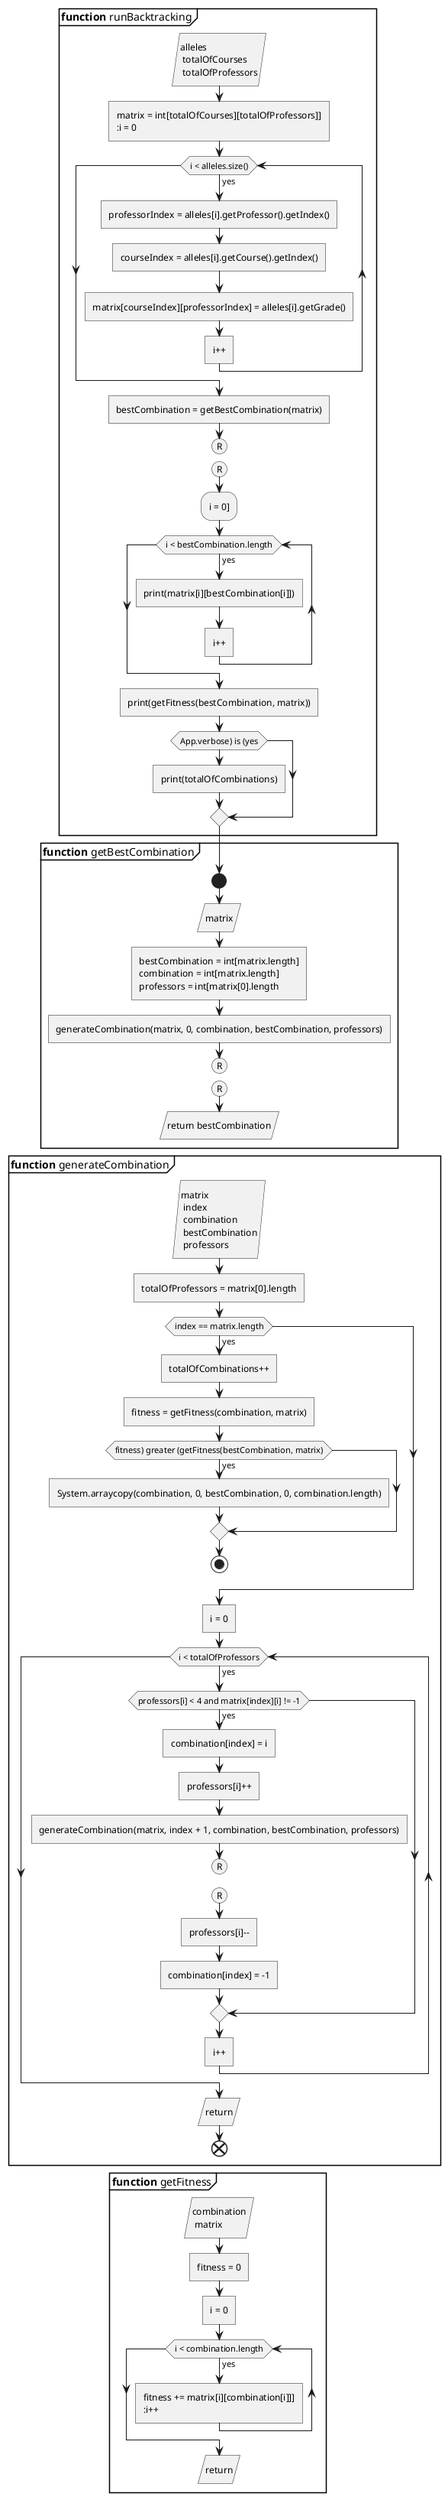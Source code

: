 @startuml

partition **function** runBacktracking {
    :alleles
     totalOfCourses
     totalOfProfessors/

     :matrix = int[totalOfCourses][totalOfProfessors]]
     :i = 0]

     while (i < alleles.size()) is (yes)
         :professorIndex = alleles[i].getProfessor().getIndex()]
         :courseIndex = alleles[i].getCourse().getIndex()]
         :matrix[courseIndex][professorIndex] = alleles[i].getGrade()]
         :i++]
     endwhile

     :bestCombination = getBestCombination(matrix)]
     (R)
     detach
     (R)

     :i = 0];
     while (i < bestCombination.length) is (yes)
         :print(matrix[i][bestCombination[i]])]
         :i++]
     endwhile

     :print(getFitness(bestCombination, matrix))]

     if (App.verbose) is (yes)
         :print(totalOfCombinations)]
     endif
}

partition **function** getBestCombination {
    start
    :matrix/


    :bestCombination = int[matrix.length]\ncombination = int[matrix.length]\nprofessors = int[matrix[0].length]
    :generateCombination(matrix, 0, combination, bestCombination, professors)]
    (R)
    detach
    (R)

    :return bestCombination/
    detach
}


partition **function** generateCombination {
     :matrix
      index
      combination
      bestCombination
      professors/
    
     :totalOfProfessors = matrix[0].length]

     if (index == matrix.length) then (yes)
         :totalOfCombinations++]

         :fitness = getFitness(combination, matrix)]
         if (fitness) greater (getFitness(bestCombination, matrix)) then (yes)
             :System.arraycopy(combination, 0, bestCombination, 0, combination.length)]
         endif
         stop
     endif

     :i = 0]
     while (i < totalOfProfessors) is (yes)
         if (professors[i] < 4 and matrix[index][i] != -1) then (yes)
             :combination[index] = i]
             :professors[i]++]

             :generateCombination(matrix, index + 1, combination, bestCombination, professors)]
             (R)
             detach
             (R)
             :professors[i]--]
             :combination[index] = -1]
         endif
        :i++]
     endwhile

     :return/
     end
}

partition **function** getFitness {
    :combination
     matrix/

    :fitness = 0]

    :i = 0]
    while (i < combination.length) is (yes)
        :fitness += matrix[i][combination[i]]]
        :i++]
    endwhile
    :return/
    detach
}

@enduml
